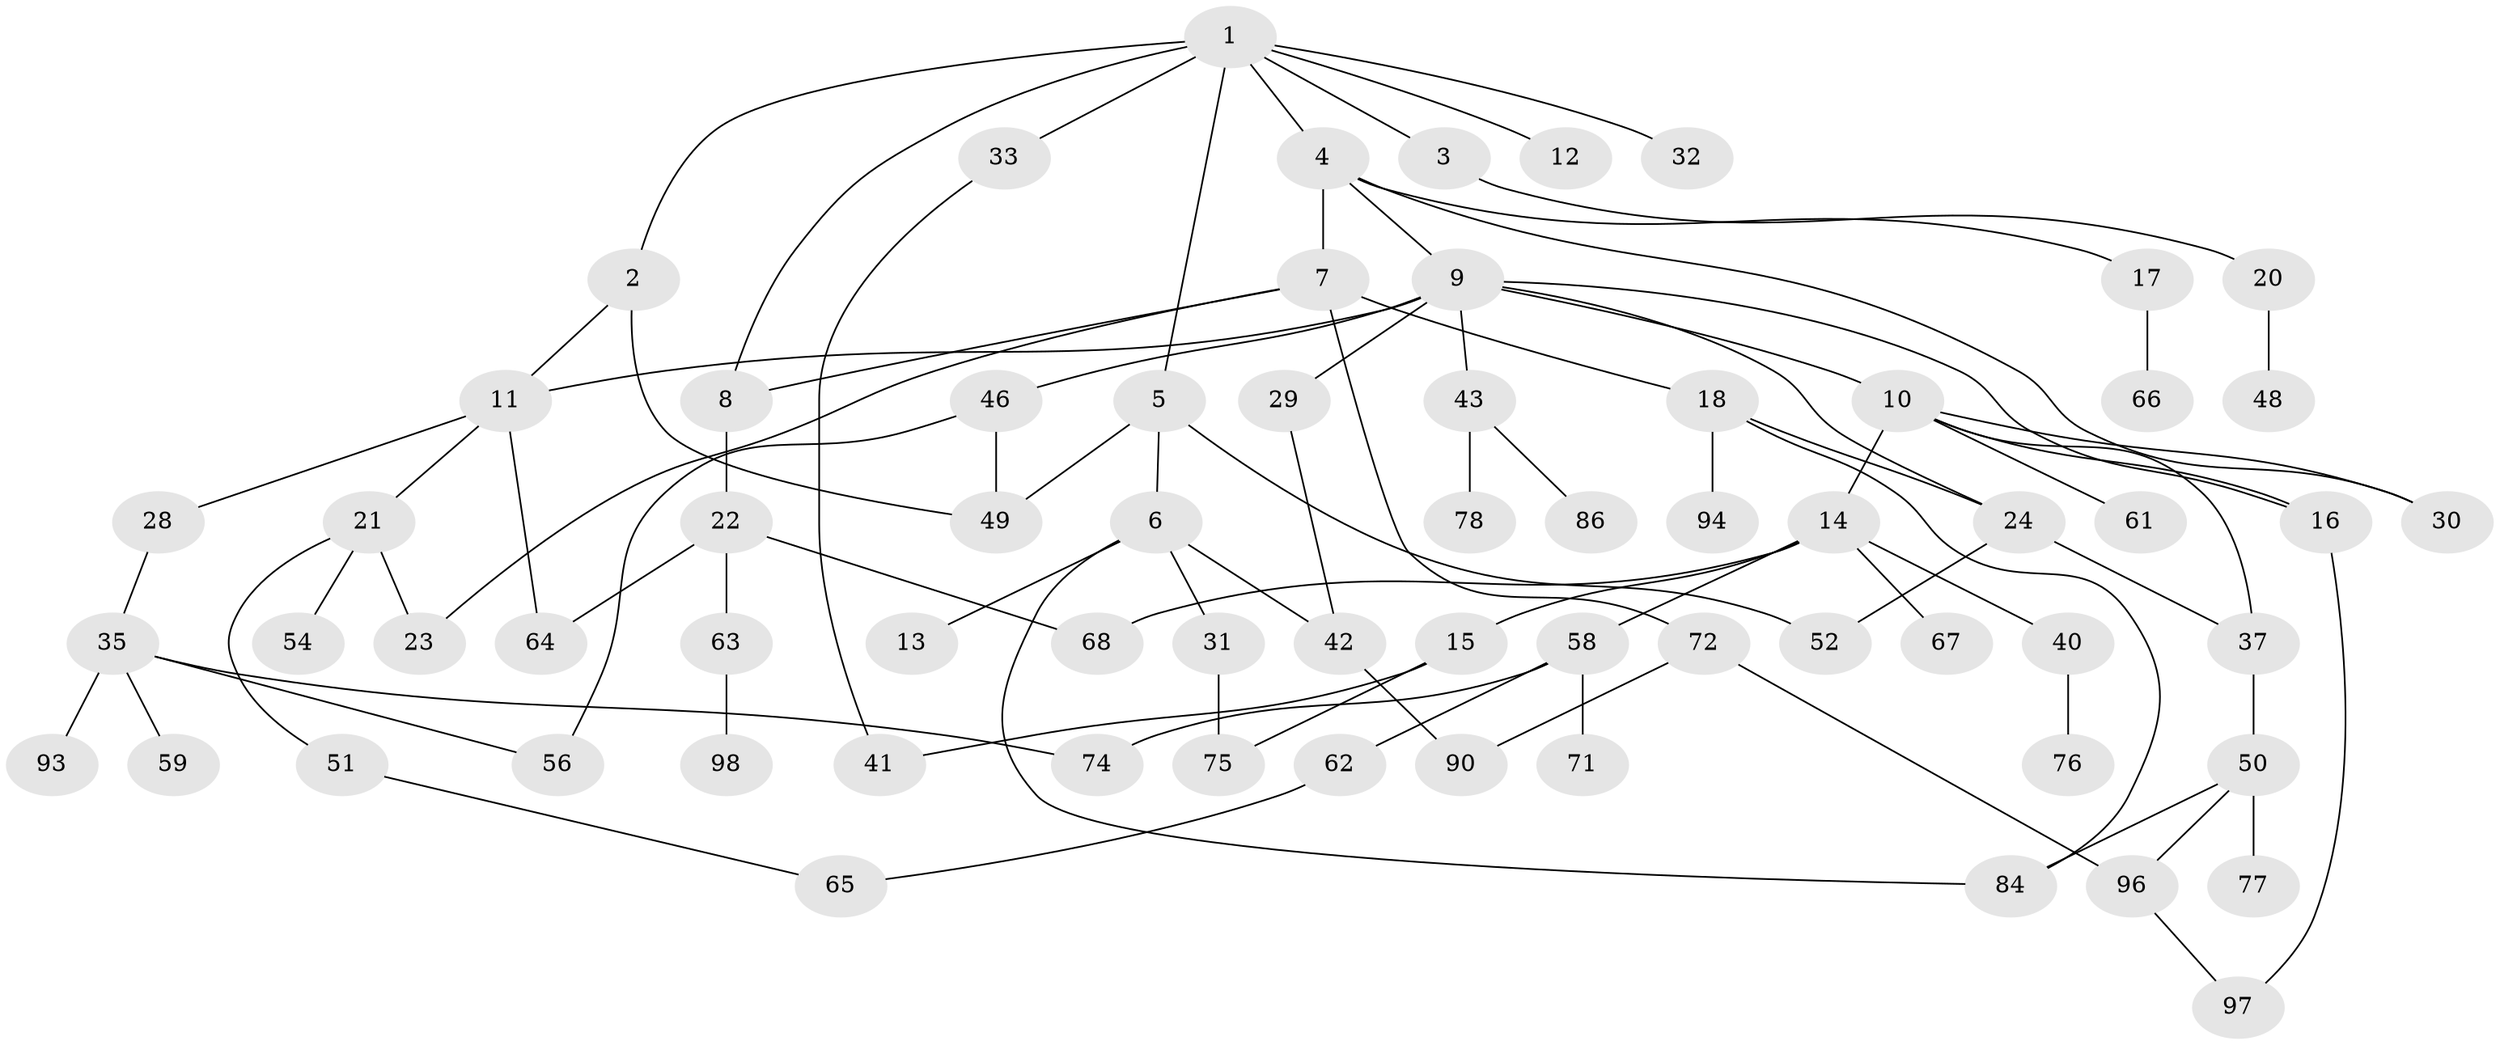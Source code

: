 // Generated by graph-tools (version 1.1) at 2025/23/03/03/25 07:23:30]
// undirected, 68 vertices, 90 edges
graph export_dot {
graph [start="1"]
  node [color=gray90,style=filled];
  1 [super="+19"];
  2 [super="+47"];
  3;
  4;
  5 [super="+79"];
  6 [super="+80"];
  7 [super="+34"];
  8 [super="+83"];
  9 [super="+38"];
  10 [super="+27"];
  11;
  12;
  13;
  14 [super="+55"];
  15 [super="+73"];
  16;
  17 [super="+25"];
  18;
  20 [super="+81"];
  21 [super="+26"];
  22 [super="+36"];
  23;
  24;
  28 [super="+53"];
  29 [super="+39"];
  30 [super="+92"];
  31;
  32;
  33 [super="+45"];
  35 [super="+87"];
  37;
  40 [super="+44"];
  41;
  42 [super="+69"];
  43;
  46;
  48;
  49 [super="+57"];
  50 [super="+70"];
  51;
  52;
  54;
  56 [super="+95"];
  58 [super="+60"];
  59;
  61;
  62;
  63 [super="+91"];
  64;
  65 [super="+82"];
  66 [super="+89"];
  67;
  68;
  71;
  72 [super="+85"];
  74;
  75;
  76;
  77;
  78;
  84 [super="+88"];
  86;
  90;
  93;
  94;
  96;
  97;
  98;
  1 -- 2;
  1 -- 3;
  1 -- 4;
  1 -- 5;
  1 -- 8;
  1 -- 12;
  1 -- 32;
  1 -- 33;
  2 -- 11;
  2 -- 49;
  3 -- 20;
  4 -- 7;
  4 -- 9;
  4 -- 17;
  4 -- 30;
  5 -- 6;
  5 -- 49;
  5 -- 52;
  6 -- 13;
  6 -- 31;
  6 -- 84;
  6 -- 42;
  7 -- 18;
  7 -- 72;
  7 -- 8;
  7 -- 23;
  8 -- 22;
  9 -- 10;
  9 -- 24;
  9 -- 29;
  9 -- 43;
  9 -- 46;
  9 -- 16;
  9 -- 11;
  10 -- 14 [weight=2];
  10 -- 16;
  10 -- 30;
  10 -- 37;
  10 -- 61;
  11 -- 21;
  11 -- 28;
  11 -- 64;
  14 -- 15;
  14 -- 40;
  14 -- 58;
  14 -- 67;
  14 -- 68;
  15 -- 41;
  15 -- 75;
  16 -- 97;
  17 -- 66;
  18 -- 94;
  18 -- 24;
  18 -- 84;
  20 -- 48;
  21 -- 23;
  21 -- 51;
  21 -- 54;
  22 -- 63;
  22 -- 68;
  22 -- 64;
  24 -- 52;
  24 -- 37;
  28 -- 35;
  29 -- 42;
  31 -- 75;
  33 -- 41;
  35 -- 59;
  35 -- 56;
  35 -- 74;
  35 -- 93;
  37 -- 50;
  40 -- 76;
  42 -- 90;
  43 -- 78;
  43 -- 86;
  46 -- 49;
  46 -- 56;
  50 -- 96;
  50 -- 84;
  50 -- 77;
  51 -- 65;
  58 -- 62;
  58 -- 71;
  58 -- 74;
  62 -- 65;
  63 -- 98;
  72 -- 90;
  72 -- 96;
  96 -- 97;
}
